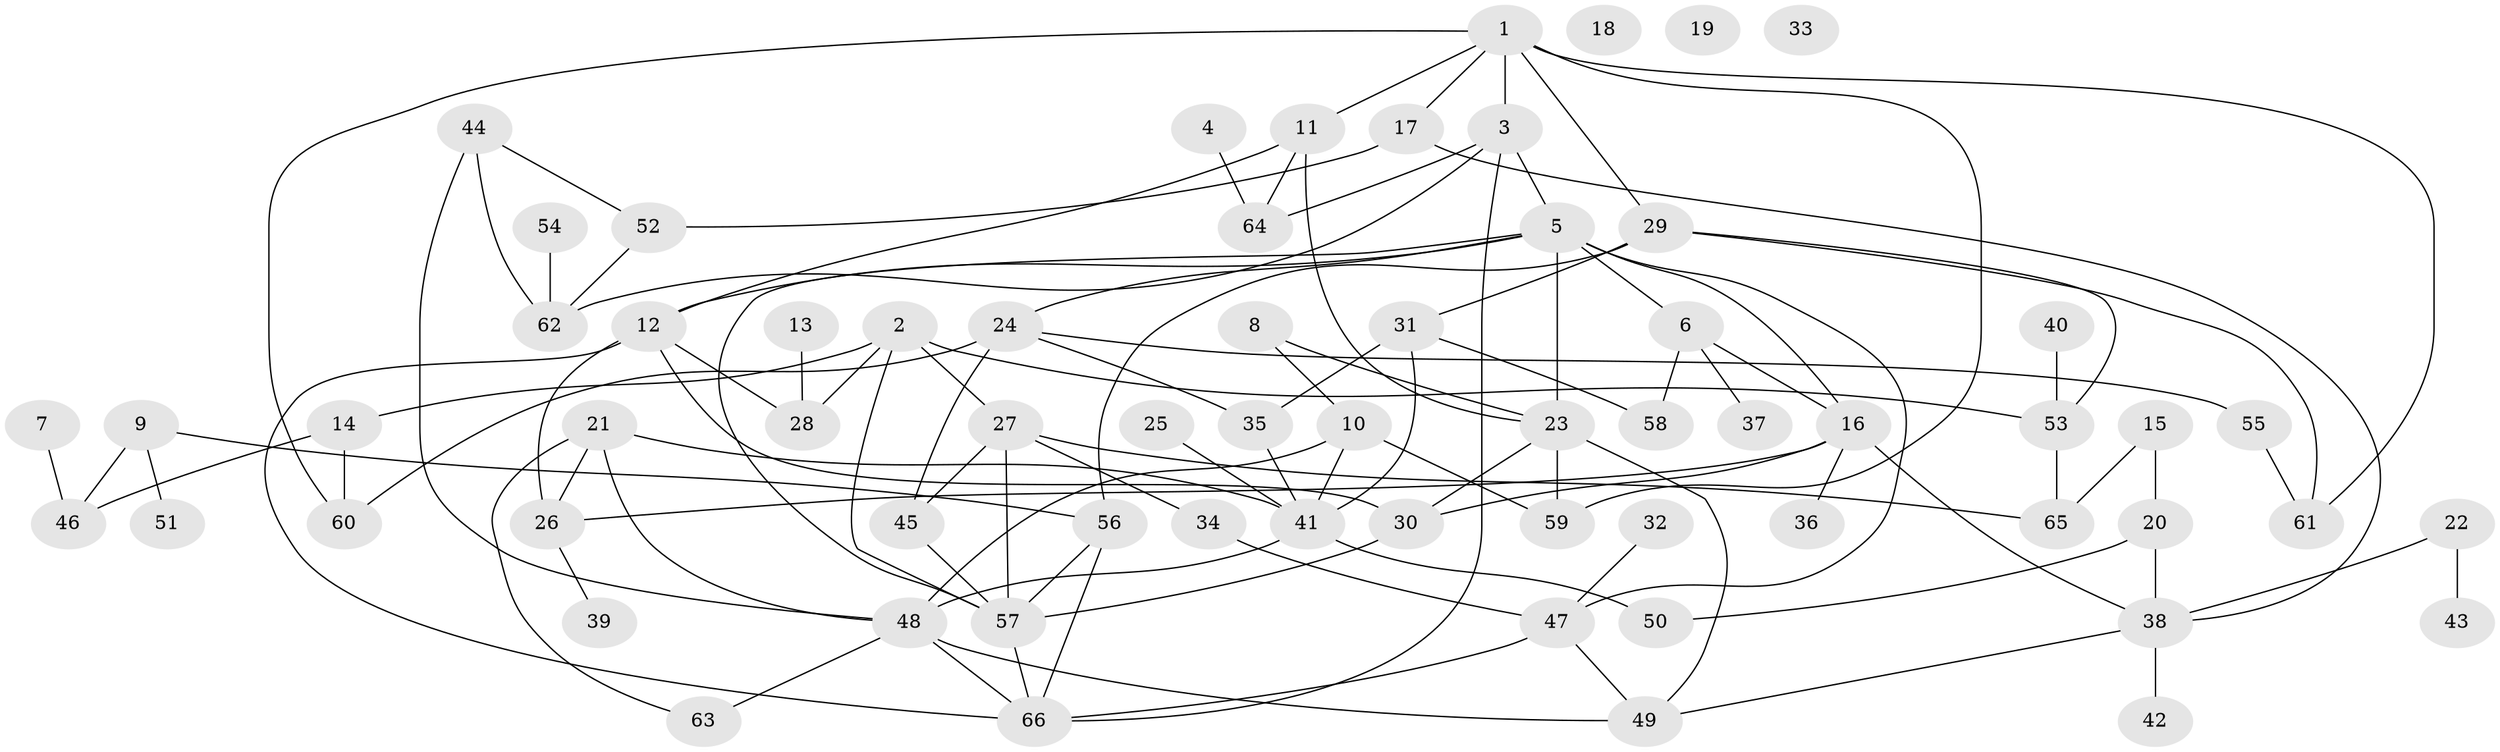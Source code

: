 // coarse degree distribution, {9: 0.023255813953488372, 5: 0.16279069767441862, 1: 0.16279069767441862, 12: 0.023255813953488372, 4: 0.20930232558139536, 2: 0.09302325581395349, 8: 0.046511627906976744, 3: 0.16279069767441862, 0: 0.06976744186046512, 6: 0.023255813953488372, 10: 0.023255813953488372}
// Generated by graph-tools (version 1.1) at 2025/41/03/06/25 10:41:23]
// undirected, 66 vertices, 107 edges
graph export_dot {
graph [start="1"]
  node [color=gray90,style=filled];
  1;
  2;
  3;
  4;
  5;
  6;
  7;
  8;
  9;
  10;
  11;
  12;
  13;
  14;
  15;
  16;
  17;
  18;
  19;
  20;
  21;
  22;
  23;
  24;
  25;
  26;
  27;
  28;
  29;
  30;
  31;
  32;
  33;
  34;
  35;
  36;
  37;
  38;
  39;
  40;
  41;
  42;
  43;
  44;
  45;
  46;
  47;
  48;
  49;
  50;
  51;
  52;
  53;
  54;
  55;
  56;
  57;
  58;
  59;
  60;
  61;
  62;
  63;
  64;
  65;
  66;
  1 -- 3;
  1 -- 11;
  1 -- 17;
  1 -- 29;
  1 -- 59;
  1 -- 60;
  1 -- 61;
  2 -- 14;
  2 -- 27;
  2 -- 28;
  2 -- 53;
  2 -- 57;
  3 -- 5;
  3 -- 62;
  3 -- 64;
  3 -- 66;
  4 -- 64;
  5 -- 6;
  5 -- 12;
  5 -- 16;
  5 -- 23;
  5 -- 24;
  5 -- 47;
  5 -- 57;
  6 -- 16;
  6 -- 37;
  6 -- 58;
  7 -- 46;
  8 -- 10;
  8 -- 23;
  9 -- 46;
  9 -- 51;
  9 -- 56;
  10 -- 41;
  10 -- 48;
  10 -- 59;
  11 -- 12;
  11 -- 23;
  11 -- 64;
  12 -- 26;
  12 -- 28;
  12 -- 30;
  12 -- 66;
  13 -- 28;
  14 -- 46;
  14 -- 60;
  15 -- 20;
  15 -- 65;
  16 -- 26;
  16 -- 30;
  16 -- 36;
  16 -- 38;
  17 -- 38;
  17 -- 52;
  20 -- 38;
  20 -- 50;
  21 -- 26;
  21 -- 41;
  21 -- 48;
  21 -- 63;
  22 -- 38;
  22 -- 43;
  23 -- 30;
  23 -- 49;
  23 -- 59;
  24 -- 35;
  24 -- 45;
  24 -- 55;
  24 -- 60;
  25 -- 41;
  26 -- 39;
  27 -- 34;
  27 -- 45;
  27 -- 57;
  27 -- 65;
  29 -- 31;
  29 -- 53;
  29 -- 56;
  29 -- 61;
  30 -- 57;
  31 -- 35;
  31 -- 41;
  31 -- 58;
  32 -- 47;
  34 -- 47;
  35 -- 41;
  38 -- 42;
  38 -- 49;
  40 -- 53;
  41 -- 48;
  41 -- 50;
  44 -- 48;
  44 -- 52;
  44 -- 62;
  45 -- 57;
  47 -- 49;
  47 -- 66;
  48 -- 49;
  48 -- 63;
  48 -- 66;
  52 -- 62;
  53 -- 65;
  54 -- 62;
  55 -- 61;
  56 -- 57;
  56 -- 66;
  57 -- 66;
}
